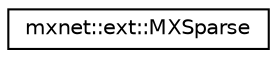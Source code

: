 digraph "Graphical Class Hierarchy"
{
 // LATEX_PDF_SIZE
  edge [fontname="Helvetica",fontsize="10",labelfontname="Helvetica",labelfontsize="10"];
  node [fontname="Helvetica",fontsize="10",shape=record];
  rankdir="LR";
  Node0 [label="mxnet::ext::MXSparse",height=0.2,width=0.4,color="black", fillcolor="white", style="filled",URL="$structmxnet_1_1ext_1_1MXSparse.html",tooltip=" "];
}
